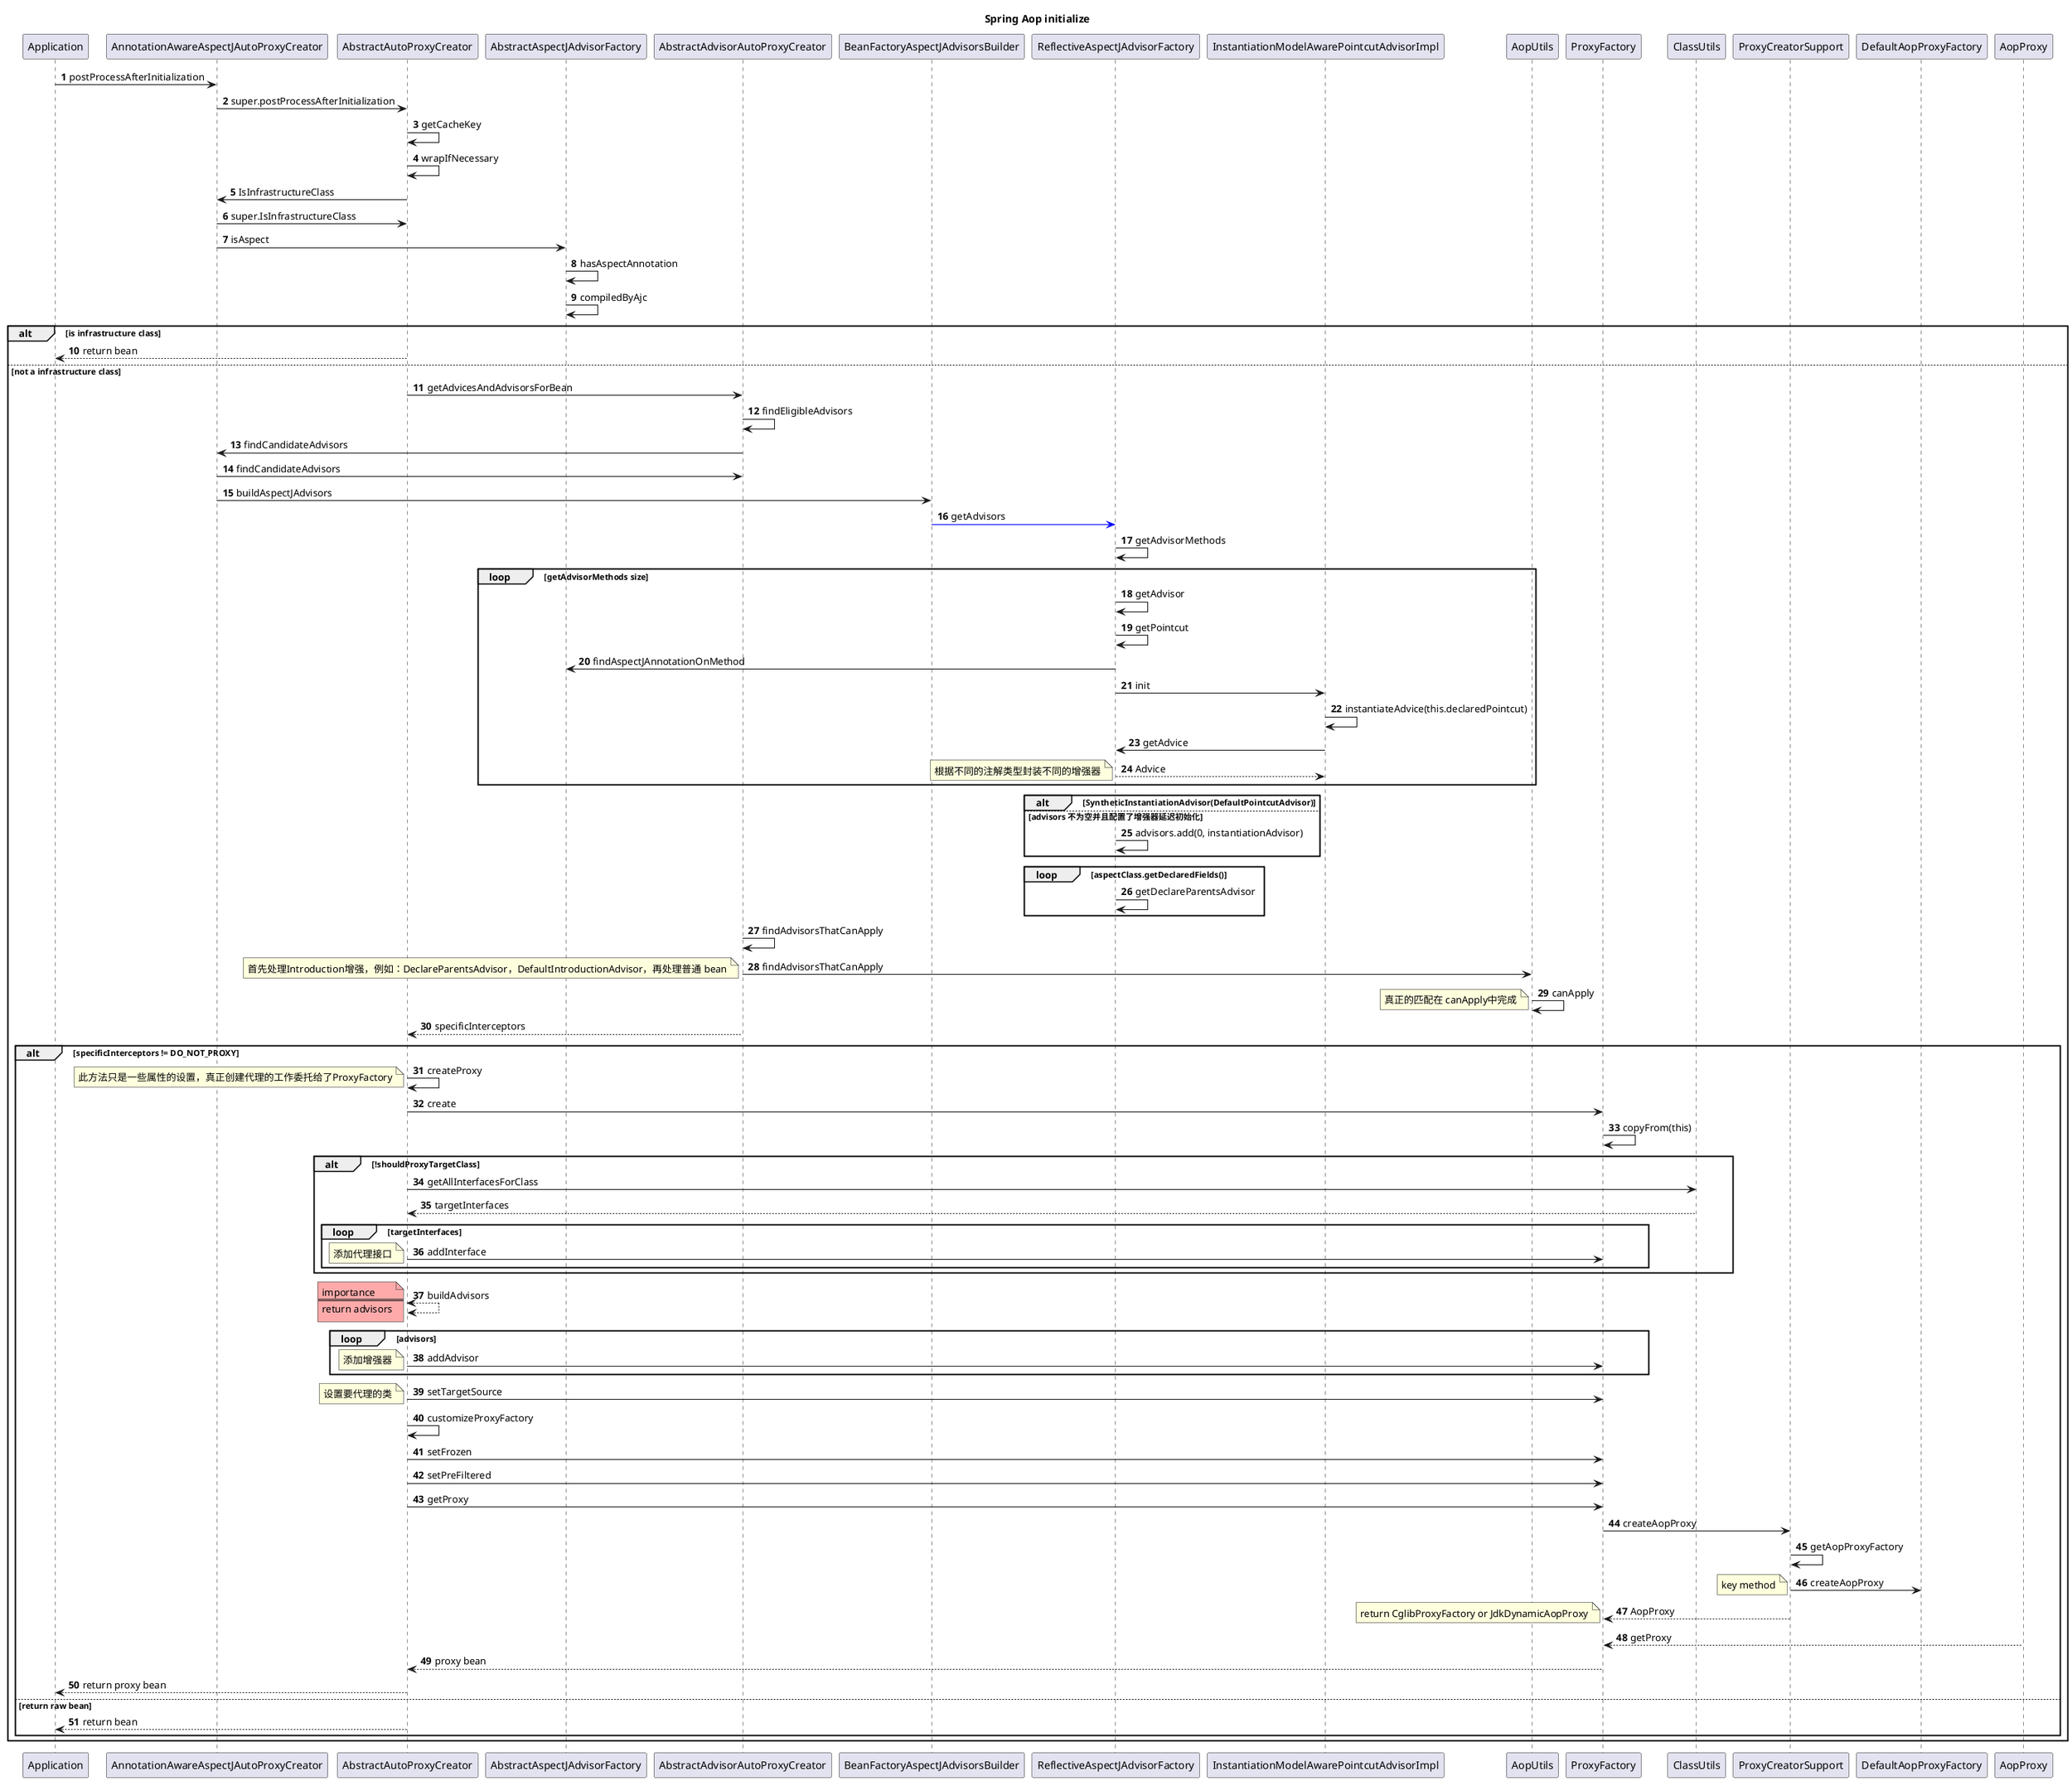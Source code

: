 @startuml
title Spring Aop initialize
autonumber
Application -> AnnotationAwareAspectJAutoProxyCreator: postProcessAfterInitialization
AnnotationAwareAspectJAutoProxyCreator -> AbstractAutoProxyCreator: super.postProcessAfterInitialization

AbstractAutoProxyCreator -> AbstractAutoProxyCreator:getCacheKey
AbstractAutoProxyCreator -> AbstractAutoProxyCreator:wrapIfNecessary

AnnotationAwareAspectJAutoProxyCreator <- AbstractAutoProxyCreator: IsInfrastructureClass
AnnotationAwareAspectJAutoProxyCreator -> AbstractAutoProxyCreator: super.IsInfrastructureClass
AnnotationAwareAspectJAutoProxyCreator -> AbstractAspectJAdvisorFactory:isAspect
AbstractAspectJAdvisorFactory -> AbstractAspectJAdvisorFactory:hasAspectAnnotation
AbstractAspectJAdvisorFactory -> AbstractAspectJAdvisorFactory:compiledByAjc

alt is infrastructure class
    Application <-- AbstractAutoProxyCreator  :return bean

else not a infrastructure class

    AbstractAutoProxyCreator -> AbstractAdvisorAutoProxyCreator: getAdvicesAndAdvisorsForBean
    AbstractAdvisorAutoProxyCreator -> AbstractAdvisorAutoProxyCreator:findEligibleAdvisors

    AnnotationAwareAspectJAutoProxyCreator <- AbstractAdvisorAutoProxyCreator:findCandidateAdvisors
    AnnotationAwareAspectJAutoProxyCreator -> AbstractAdvisorAutoProxyCreator:findCandidateAdvisors
    AnnotationAwareAspectJAutoProxyCreator -> BeanFactoryAspectJAdvisorsBuilder:buildAspectJAdvisors

    BeanFactoryAspectJAdvisorsBuilder -[#0000FF]> ReflectiveAspectJAdvisorFactory: getAdvisors
    ReflectiveAspectJAdvisorFactory -> ReflectiveAspectJAdvisorFactory: getAdvisorMethods

    loop getAdvisorMethods size
        ReflectiveAspectJAdvisorFactory -> ReflectiveAspectJAdvisorFactory: getAdvisor
        ReflectiveAspectJAdvisorFactory -> ReflectiveAspectJAdvisorFactory: getPointcut

        ReflectiveAspectJAdvisorFactory -> AbstractAspectJAdvisorFactory:findAspectJAnnotationOnMethod

        ReflectiveAspectJAdvisorFactory -> InstantiationModelAwarePointcutAdvisorImpl:init
        InstantiationModelAwarePointcutAdvisorImpl -> InstantiationModelAwarePointcutAdvisorImpl:instantiateAdvice(this.declaredPointcut)
        ReflectiveAspectJAdvisorFactory <- InstantiationModelAwarePointcutAdvisorImpl:getAdvice
        ReflectiveAspectJAdvisorFactory --> InstantiationModelAwarePointcutAdvisorImpl:Advice
        note left: 根据不同的注解类型封装不同的增强器
    end

    alt SyntheticInstantiationAdvisor(DefaultPointcutAdvisor)
    else advisors 不为空并且配置了增强器延迟初始化
        ReflectiveAspectJAdvisorFactory -> ReflectiveAspectJAdvisorFactory:advisors.add(0, instantiationAdvisor)
    end

    loop aspectClass.getDeclaredFields()
        ReflectiveAspectJAdvisorFactory -> ReflectiveAspectJAdvisorFactory: getDeclareParentsAdvisor
    end

    AbstractAdvisorAutoProxyCreator ->AbstractAdvisorAutoProxyCreator: findAdvisorsThatCanApply
    AbstractAdvisorAutoProxyCreator ->AopUtils: findAdvisorsThatCanApply
    note left:首先处理Introduction增强，例如：DeclareParentsAdvisor，DefaultIntroductionAdvisor，再处理普通 bean
    AopUtils ->AopUtils: canApply
    note left:真正的匹配在 canApply中完成

    AbstractAutoProxyCreator <-- AbstractAdvisorAutoProxyCreator:specificInterceptors

    alt specificInterceptors != DO_NOT_PROXY
        AbstractAutoProxyCreator ->AbstractAutoProxyCreator:createProxy
        note left:此方法只是一些属性的设置，真正创建代理的工作委托给了ProxyFactory
        AbstractAutoProxyCreator ->ProxyFactory:create
        ProxyFactory -> ProxyFactory:copyFrom(this)
        alt !shouldProxyTargetClass
            AbstractAutoProxyCreator ->ClassUtils:getAllInterfacesForClass
            AbstractAutoProxyCreator <--ClassUtils:targetInterfaces
             loop targetInterfaces
                 AbstractAutoProxyCreator -> ProxyFactory: addInterface
                 note left:添加代理接口
             end
        end

        AbstractAutoProxyCreator <--> AbstractAutoProxyCreator:buildAdvisors
        note left #FFAAAA
            importance
            ====
            return advisors
        end note

        loop advisors
            AbstractAutoProxyCreator -> ProxyFactory: addAdvisor
            note left:添加增强器
        end

        AbstractAutoProxyCreator -> ProxyFactory: setTargetSource
        note left : 设置要代理的类
        AbstractAutoProxyCreator -> AbstractAutoProxyCreator: customizeProxyFactory
        AbstractAutoProxyCreator -> ProxyFactory: setFrozen
        AbstractAutoProxyCreator -> ProxyFactory: setPreFiltered

        AbstractAutoProxyCreator -> ProxyFactory: getProxy
        ProxyFactory -> ProxyCreatorSupport: createAopProxy
        ProxyCreatorSupport -> ProxyCreatorSupport: getAopProxyFactory
        ProxyCreatorSupport -> DefaultAopProxyFactory: createAopProxy
        note left:key method
        ProxyFactory <-- ProxyCreatorSupport: AopProxy
        note left:return CglibProxyFactory or JdkDynamicAopProxy
        ProxyFactory <-- AopProxy: getProxy

        AbstractAutoProxyCreator <-- ProxyFactory: proxy bean

        Application <-- AbstractAutoProxyCreator:return proxy bean
    else return raw bean
        Application <-- AbstractAutoProxyCreator:return bean
    end
end

@enduml